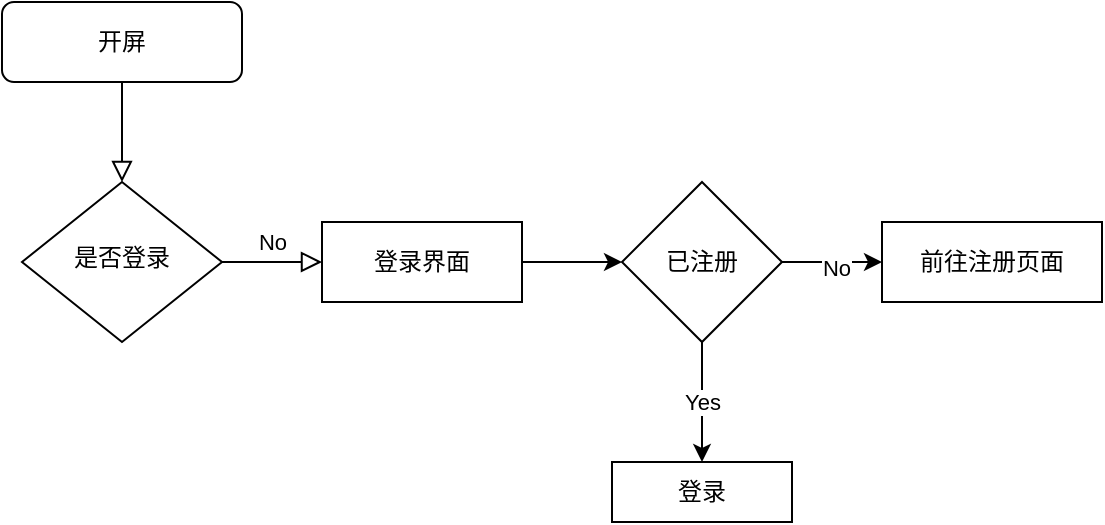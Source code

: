 <mxfile version="20.7.4" type="github">
  <diagram id="C5RBs43oDa-KdzZeNtuy" name="Page-1">
    <mxGraphModel dx="1266" dy="589" grid="1" gridSize="10" guides="1" tooltips="1" connect="1" arrows="1" fold="1" page="1" pageScale="1" pageWidth="827" pageHeight="1169" math="0" shadow="0">
      <root>
        <mxCell id="WIyWlLk6GJQsqaUBKTNV-0" />
        <mxCell id="WIyWlLk6GJQsqaUBKTNV-1" parent="WIyWlLk6GJQsqaUBKTNV-0" />
        <mxCell id="WIyWlLk6GJQsqaUBKTNV-2" value="" style="rounded=0;html=1;jettySize=auto;orthogonalLoop=1;fontSize=11;endArrow=block;endFill=0;endSize=8;strokeWidth=1;shadow=0;labelBackgroundColor=none;edgeStyle=orthogonalEdgeStyle;" parent="WIyWlLk6GJQsqaUBKTNV-1" source="WIyWlLk6GJQsqaUBKTNV-3" target="WIyWlLk6GJQsqaUBKTNV-6" edge="1">
          <mxGeometry relative="1" as="geometry" />
        </mxCell>
        <mxCell id="WIyWlLk6GJQsqaUBKTNV-3" value="开屏" style="rounded=1;whiteSpace=wrap;html=1;fontSize=12;glass=0;strokeWidth=1;shadow=0;" parent="WIyWlLk6GJQsqaUBKTNV-1" vertex="1">
          <mxGeometry x="160" y="80" width="120" height="40" as="geometry" />
        </mxCell>
        <mxCell id="WIyWlLk6GJQsqaUBKTNV-5" value="No" style="edgeStyle=orthogonalEdgeStyle;rounded=0;html=1;jettySize=auto;orthogonalLoop=1;fontSize=11;endArrow=block;endFill=0;endSize=8;strokeWidth=1;shadow=0;labelBackgroundColor=none;" parent="WIyWlLk6GJQsqaUBKTNV-1" source="WIyWlLk6GJQsqaUBKTNV-6" target="WIyWlLk6GJQsqaUBKTNV-7" edge="1">
          <mxGeometry y="10" relative="1" as="geometry">
            <mxPoint as="offset" />
          </mxGeometry>
        </mxCell>
        <mxCell id="WIyWlLk6GJQsqaUBKTNV-6" value="是否登录" style="rhombus;whiteSpace=wrap;html=1;shadow=0;fontFamily=Helvetica;fontSize=12;align=center;strokeWidth=1;spacing=6;spacingTop=-4;rounded=0;" parent="WIyWlLk6GJQsqaUBKTNV-1" vertex="1">
          <mxGeometry x="170" y="170" width="100" height="80" as="geometry" />
        </mxCell>
        <mxCell id="mddh-LdVbLM-GOkLmCiQ-3" value="" style="edgeStyle=orthogonalEdgeStyle;rounded=0;orthogonalLoop=1;jettySize=auto;html=1;" edge="1" parent="WIyWlLk6GJQsqaUBKTNV-1" source="WIyWlLk6GJQsqaUBKTNV-7" target="mddh-LdVbLM-GOkLmCiQ-2">
          <mxGeometry relative="1" as="geometry" />
        </mxCell>
        <mxCell id="WIyWlLk6GJQsqaUBKTNV-7" value="登录界面" style="rounded=0;whiteSpace=wrap;html=1;fontSize=12;glass=0;strokeWidth=1;shadow=0;" parent="WIyWlLk6GJQsqaUBKTNV-1" vertex="1">
          <mxGeometry x="320" y="190" width="100" height="40" as="geometry" />
        </mxCell>
        <mxCell id="mddh-LdVbLM-GOkLmCiQ-14" value="" style="edgeStyle=orthogonalEdgeStyle;orthogonalLoop=1;jettySize=auto;html=1;" edge="1" parent="WIyWlLk6GJQsqaUBKTNV-1" source="mddh-LdVbLM-GOkLmCiQ-2" target="mddh-LdVbLM-GOkLmCiQ-13">
          <mxGeometry relative="1" as="geometry" />
        </mxCell>
        <mxCell id="mddh-LdVbLM-GOkLmCiQ-19" value="Yes" style="edgeLabel;html=1;align=center;verticalAlign=middle;resizable=0;points=[];" vertex="1" connectable="0" parent="mddh-LdVbLM-GOkLmCiQ-14">
          <mxGeometry x="-0.033" relative="1" as="geometry">
            <mxPoint y="1" as="offset" />
          </mxGeometry>
        </mxCell>
        <mxCell id="mddh-LdVbLM-GOkLmCiQ-16" value="" style="edgeStyle=orthogonalEdgeStyle;orthogonalLoop=1;jettySize=auto;html=1;" edge="1" parent="WIyWlLk6GJQsqaUBKTNV-1" source="mddh-LdVbLM-GOkLmCiQ-2" target="mddh-LdVbLM-GOkLmCiQ-15">
          <mxGeometry relative="1" as="geometry" />
        </mxCell>
        <mxCell id="mddh-LdVbLM-GOkLmCiQ-17" value="No" style="edgeLabel;html=1;align=center;verticalAlign=middle;resizable=0;points=[];" vertex="1" connectable="0" parent="mddh-LdVbLM-GOkLmCiQ-16">
          <mxGeometry x="0.056" y="-2" relative="1" as="geometry">
            <mxPoint y="1" as="offset" />
          </mxGeometry>
        </mxCell>
        <mxCell id="mddh-LdVbLM-GOkLmCiQ-2" value="已注册" style="rhombus;whiteSpace=wrap;html=1;rounded=0;glass=0;strokeWidth=1;shadow=0;" vertex="1" parent="WIyWlLk6GJQsqaUBKTNV-1">
          <mxGeometry x="470" y="170" width="80" height="80" as="geometry" />
        </mxCell>
        <mxCell id="mddh-LdVbLM-GOkLmCiQ-13" value="登录" style="whiteSpace=wrap;html=1;rounded=0;glass=0;strokeWidth=1;shadow=0;" vertex="1" parent="WIyWlLk6GJQsqaUBKTNV-1">
          <mxGeometry x="465" y="310" width="90" height="30" as="geometry" />
        </mxCell>
        <mxCell id="mddh-LdVbLM-GOkLmCiQ-15" value="前往注册页面" style="whiteSpace=wrap;html=1;rounded=0;glass=0;strokeWidth=1;shadow=0;" vertex="1" parent="WIyWlLk6GJQsqaUBKTNV-1">
          <mxGeometry x="600" y="190" width="110" height="40" as="geometry" />
        </mxCell>
      </root>
    </mxGraphModel>
  </diagram>
</mxfile>
